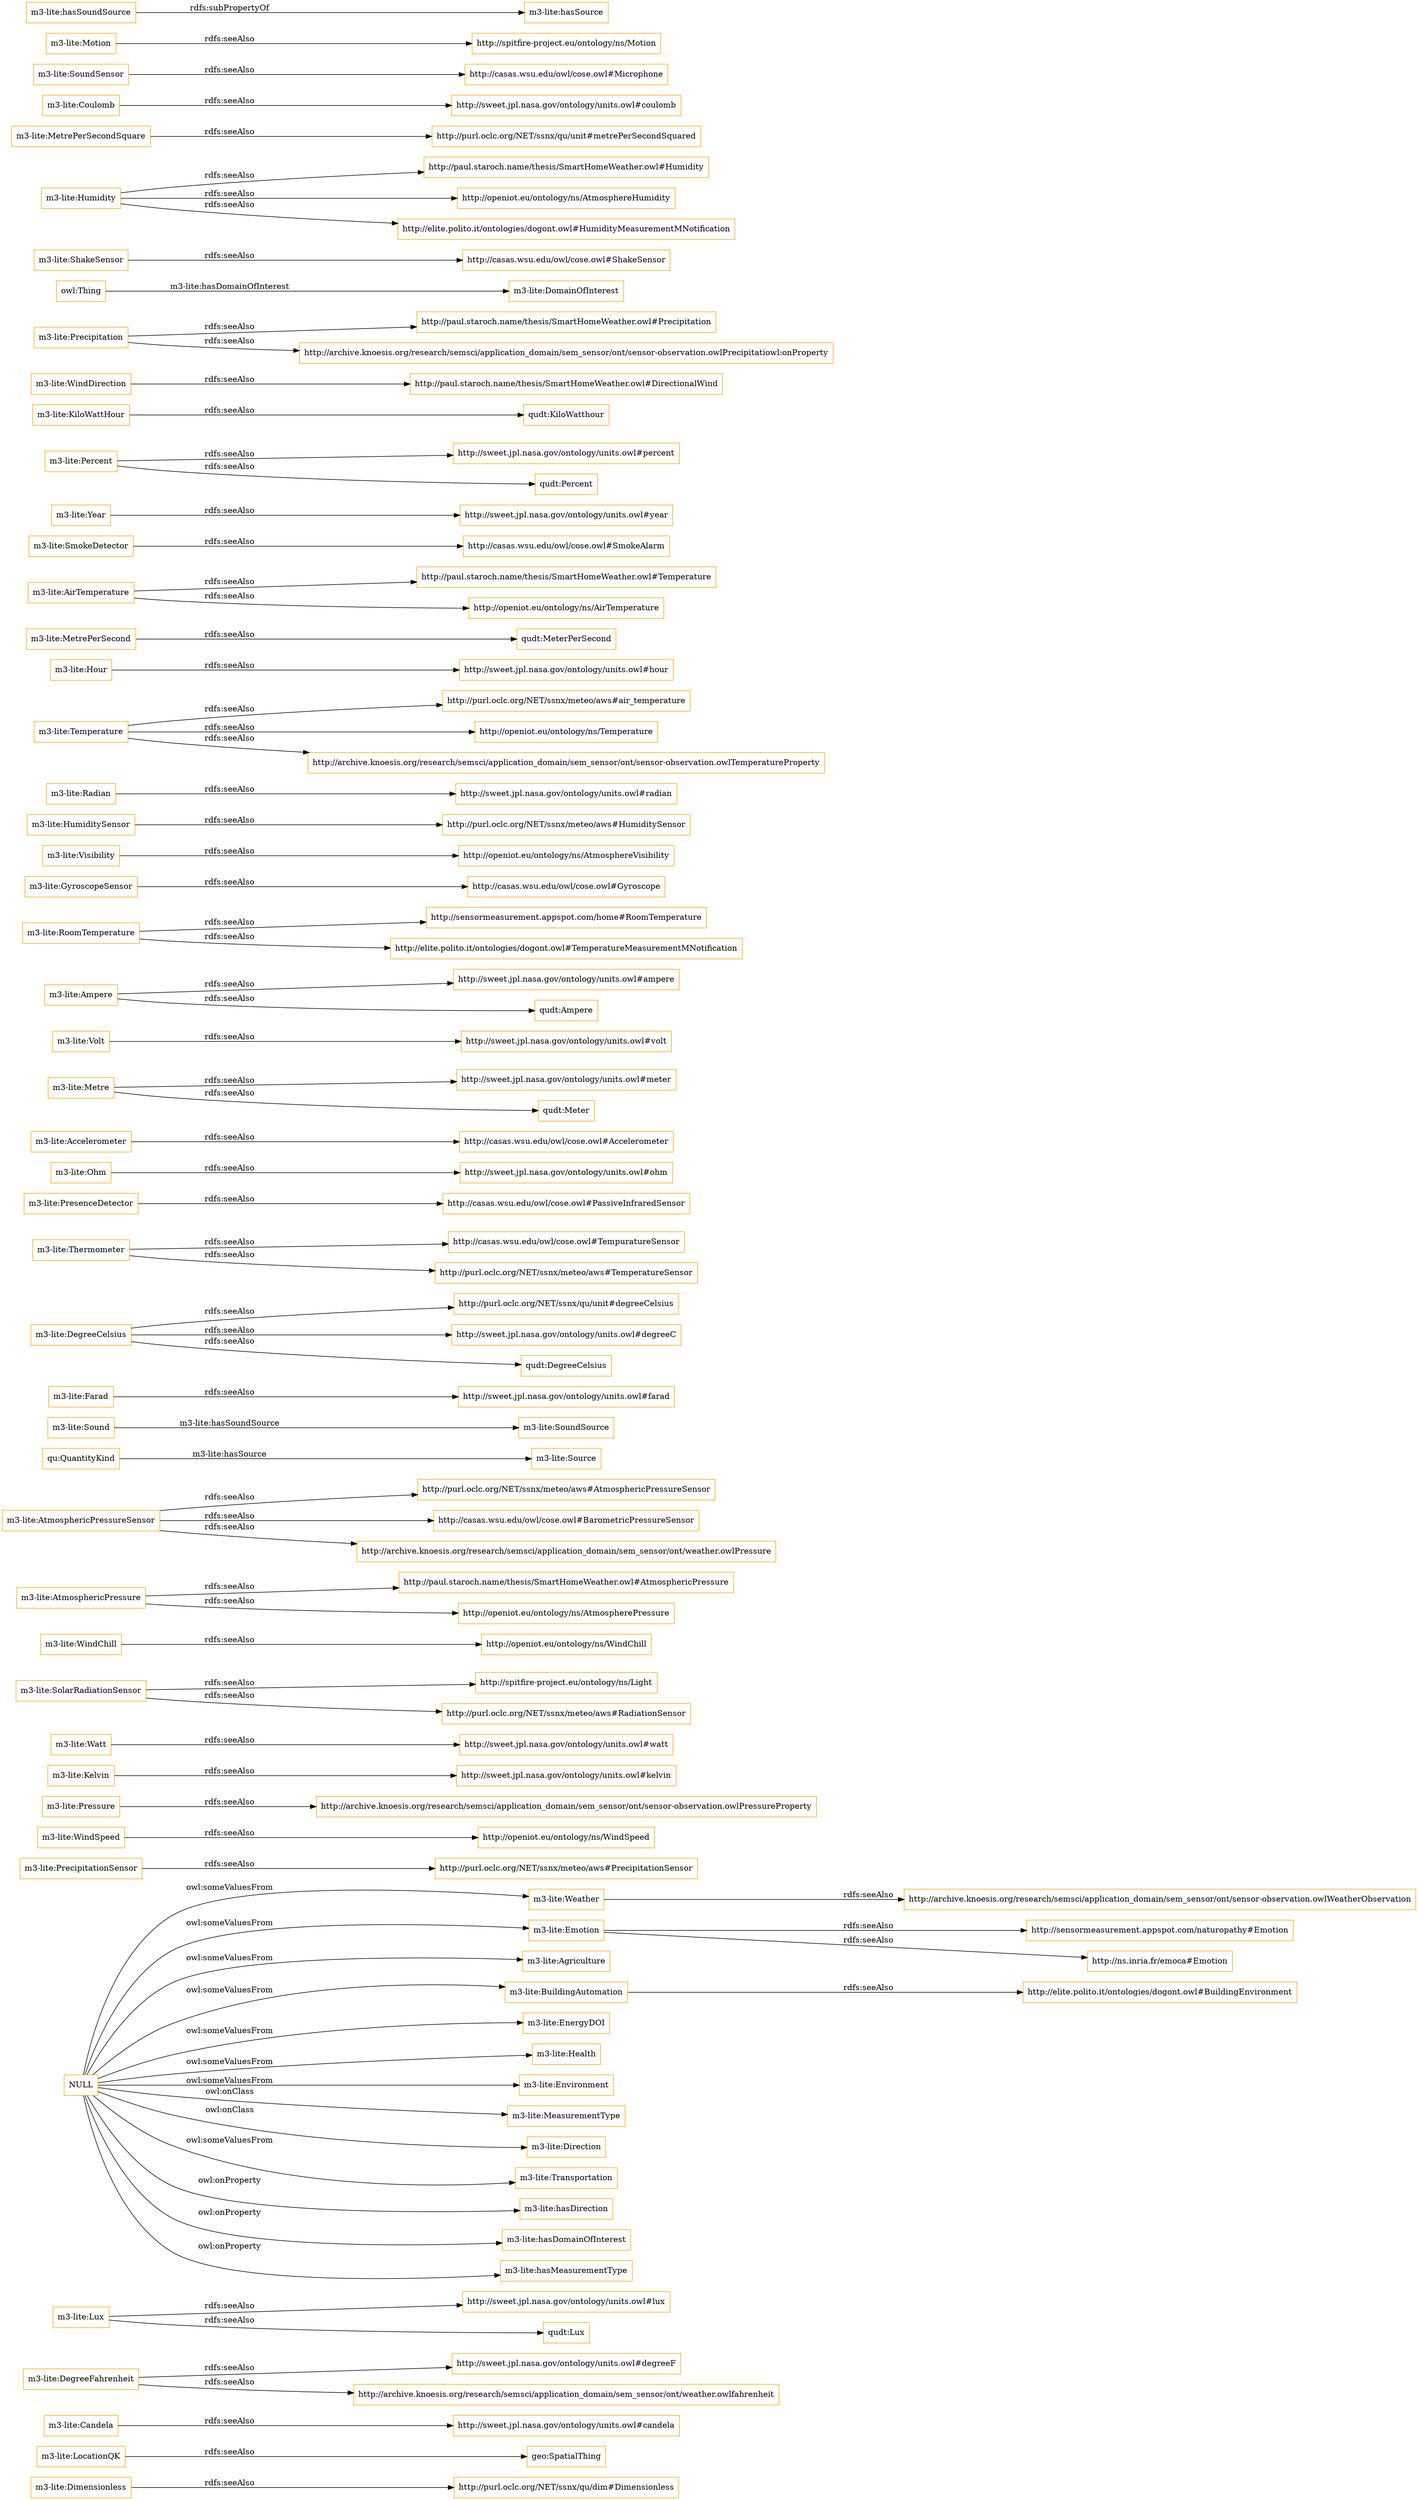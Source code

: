 digraph ar2dtool_diagram { 
rankdir=LR;
size="1501"
node [shape = rectangle, color="orange"]; "m3-lite:Dimensionless" "m3-lite:LocationQK" "m3-lite:Candela" "m3-lite:DegreeFahrenheit" "m3-lite:Lux" "m3-lite:Weather" "m3-lite:PrecipitationSensor" "m3-lite:WindSpeed" "m3-lite:Pressure" "m3-lite:Kelvin" "m3-lite:Watt" "m3-lite:SolarRadiationSensor" "m3-lite:WindChill" "m3-lite:AtmosphericPressure" "m3-lite:AtmosphericPressureSensor" "qu:QuantityKind" "m3-lite:SoundSource" "m3-lite:Farad" "m3-lite:DegreeCelsius" "m3-lite:Thermometer" "m3-lite:PresenceDetector" "m3-lite:Ohm" "m3-lite:Accelerometer" "m3-lite:Metre" "m3-lite:Volt" "m3-lite:Ampere" "m3-lite:RoomTemperature" "m3-lite:GyroscopeSensor" "m3-lite:Emotion" "m3-lite:Visibility" "m3-lite:Agriculture" "m3-lite:HumiditySensor" "m3-lite:Radian" "m3-lite:Temperature" "m3-lite:Hour" "m3-lite:BuildingAutomation" "m3-lite:MetrePerSecond" "m3-lite:AirTemperature" "m3-lite:SmokeDetector" "m3-lite:Year" "m3-lite:EnergyDOI" "m3-lite:Sound" "m3-lite:Percent" "m3-lite:Health" "m3-lite:KiloWattHour" "m3-lite:WindDirection" "m3-lite:Precipitation" "m3-lite:Environment" "m3-lite:DomainOfInterest" "m3-lite:ShakeSensor" "m3-lite:Humidity" "m3-lite:MetrePerSecondSquare" "m3-lite:Coulomb" "m3-lite:MeasurementType" "m3-lite:Direction" "m3-lite:Transportation" "m3-lite:Source" "m3-lite:SoundSensor" "m3-lite:Motion" ; /*classes style*/
	"m3-lite:WindSpeed" -> "http://openiot.eu/ontology/ns/WindSpeed" [ label = "rdfs:seeAlso" ];
	"m3-lite:DegreeCelsius" -> "http://purl.oclc.org/NET/ssnx/qu/unit#degreeCelsius" [ label = "rdfs:seeAlso" ];
	"m3-lite:DegreeCelsius" -> "http://sweet.jpl.nasa.gov/ontology/units.owl#degreeC" [ label = "rdfs:seeAlso" ];
	"m3-lite:DegreeCelsius" -> "qudt:DegreeCelsius" [ label = "rdfs:seeAlso" ];
	"m3-lite:Accelerometer" -> "http://casas.wsu.edu/owl/cose.owl#Accelerometer" [ label = "rdfs:seeAlso" ];
	"m3-lite:Kelvin" -> "http://sweet.jpl.nasa.gov/ontology/units.owl#kelvin" [ label = "rdfs:seeAlso" ];
	"m3-lite:Visibility" -> "http://openiot.eu/ontology/ns/AtmosphereVisibility" [ label = "rdfs:seeAlso" ];
	"m3-lite:Farad" -> "http://sweet.jpl.nasa.gov/ontology/units.owl#farad" [ label = "rdfs:seeAlso" ];
	"m3-lite:Dimensionless" -> "http://purl.oclc.org/NET/ssnx/qu/dim#Dimensionless" [ label = "rdfs:seeAlso" ];
	"m3-lite:Ohm" -> "http://sweet.jpl.nasa.gov/ontology/units.owl#ohm" [ label = "rdfs:seeAlso" ];
	"m3-lite:Motion" -> "http://spitfire-project.eu/ontology/ns/Motion" [ label = "rdfs:seeAlso" ];
	"m3-lite:Hour" -> "http://sweet.jpl.nasa.gov/ontology/units.owl#hour" [ label = "rdfs:seeAlso" ];
	"m3-lite:LocationQK" -> "geo:SpatialThing" [ label = "rdfs:seeAlso" ];
	"m3-lite:HumiditySensor" -> "http://purl.oclc.org/NET/ssnx/meteo/aws#HumiditySensor" [ label = "rdfs:seeAlso" ];
	"m3-lite:Percent" -> "http://sweet.jpl.nasa.gov/ontology/units.owl#percent" [ label = "rdfs:seeAlso" ];
	"m3-lite:Percent" -> "qudt:Percent" [ label = "rdfs:seeAlso" ];
	"m3-lite:Candela" -> "http://sweet.jpl.nasa.gov/ontology/units.owl#candela" [ label = "rdfs:seeAlso" ];
	"m3-lite:Weather" -> "http://archive.knoesis.org/research/semsci/application_domain/sem_sensor/ont/sensor-observation.owlWeatherObservation" [ label = "rdfs:seeAlso" ];
	"m3-lite:WindDirection" -> "http://paul.staroch.name/thesis/SmartHomeWeather.owl#DirectionalWind" [ label = "rdfs:seeAlso" ];
	"m3-lite:Pressure" -> "http://archive.knoesis.org/research/semsci/application_domain/sem_sensor/ont/sensor-observation.owlPressureProperty" [ label = "rdfs:seeAlso" ];
	"m3-lite:PresenceDetector" -> "http://casas.wsu.edu/owl/cose.owl#PassiveInfraredSensor" [ label = "rdfs:seeAlso" ];
	"m3-lite:Humidity" -> "http://paul.staroch.name/thesis/SmartHomeWeather.owl#Humidity" [ label = "rdfs:seeAlso" ];
	"m3-lite:Humidity" -> "http://openiot.eu/ontology/ns/AtmosphereHumidity" [ label = "rdfs:seeAlso" ];
	"m3-lite:Humidity" -> "http://elite.polito.it/ontologies/dogont.owl#HumidityMeasurementMNotification" [ label = "rdfs:seeAlso" ];
	"m3-lite:Watt" -> "http://sweet.jpl.nasa.gov/ontology/units.owl#watt" [ label = "rdfs:seeAlso" ];
	"m3-lite:SmokeDetector" -> "http://casas.wsu.edu/owl/cose.owl#SmokeAlarm" [ label = "rdfs:seeAlso" ];
	"m3-lite:Temperature" -> "http://purl.oclc.org/NET/ssnx/meteo/aws#air_temperature" [ label = "rdfs:seeAlso" ];
	"m3-lite:Temperature" -> "http://openiot.eu/ontology/ns/Temperature" [ label = "rdfs:seeAlso" ];
	"m3-lite:Temperature" -> "http://archive.knoesis.org/research/semsci/application_domain/sem_sensor/ont/sensor-observation.owlTemperatureProperty" [ label = "rdfs:seeAlso" ];
	"m3-lite:Radian" -> "http://sweet.jpl.nasa.gov/ontology/units.owl#radian" [ label = "rdfs:seeAlso" ];
	"m3-lite:Lux" -> "http://sweet.jpl.nasa.gov/ontology/units.owl#lux" [ label = "rdfs:seeAlso" ];
	"m3-lite:Lux" -> "qudt:Lux" [ label = "rdfs:seeAlso" ];
	"m3-lite:Precipitation" -> "http://paul.staroch.name/thesis/SmartHomeWeather.owl#Precipitation" [ label = "rdfs:seeAlso" ];
	"m3-lite:Precipitation" -> "http://archive.knoesis.org/research/semsci/application_domain/sem_sensor/ont/sensor-observation.owlPrecipitatiowl:onProperty" [ label = "rdfs:seeAlso" ];
	"m3-lite:Coulomb" -> "http://sweet.jpl.nasa.gov/ontology/units.owl#coulomb" [ label = "rdfs:seeAlso" ];
	"NULL" -> "m3-lite:Weather" [ label = "owl:someValuesFrom" ];
	"NULL" -> "m3-lite:EnergyDOI" [ label = "owl:someValuesFrom" ];
	"NULL" -> "m3-lite:Agriculture" [ label = "owl:someValuesFrom" ];
	"NULL" -> "m3-lite:Health" [ label = "owl:someValuesFrom" ];
	"NULL" -> "m3-lite:MeasurementType" [ label = "owl:onClass" ];
	"NULL" -> "m3-lite:hasDirection" [ label = "owl:onProperty" ];
	"NULL" -> "m3-lite:Transportation" [ label = "owl:someValuesFrom" ];
	"NULL" -> "m3-lite:Environment" [ label = "owl:someValuesFrom" ];
	"NULL" -> "m3-lite:Direction" [ label = "owl:onClass" ];
	"NULL" -> "m3-lite:hasDomainOfInterest" [ label = "owl:onProperty" ];
	"NULL" -> "m3-lite:BuildingAutomation" [ label = "owl:someValuesFrom" ];
	"NULL" -> "m3-lite:Emotion" [ label = "owl:someValuesFrom" ];
	"NULL" -> "m3-lite:hasMeasurementType" [ label = "owl:onProperty" ];
	"m3-lite:Volt" -> "http://sweet.jpl.nasa.gov/ontology/units.owl#volt" [ label = "rdfs:seeAlso" ];
	"m3-lite:AirTemperature" -> "http://paul.staroch.name/thesis/SmartHomeWeather.owl#Temperature" [ label = "rdfs:seeAlso" ];
	"m3-lite:AirTemperature" -> "http://openiot.eu/ontology/ns/AirTemperature" [ label = "rdfs:seeAlso" ];
	"m3-lite:Emotion" -> "http://sensormeasurement.appspot.com/naturopathy#Emotion" [ label = "rdfs:seeAlso" ];
	"m3-lite:Emotion" -> "http://ns.inria.fr/emoca#Emotion" [ label = "rdfs:seeAlso" ];
	"m3-lite:Thermometer" -> "http://casas.wsu.edu/owl/cose.owl#TempuratureSensor" [ label = "rdfs:seeAlso" ];
	"m3-lite:Thermometer" -> "http://purl.oclc.org/NET/ssnx/meteo/aws#TemperatureSensor" [ label = "rdfs:seeAlso" ];
	"m3-lite:KiloWattHour" -> "qudt:KiloWatthour" [ label = "rdfs:seeAlso" ];
	"m3-lite:DegreeFahrenheit" -> "http://sweet.jpl.nasa.gov/ontology/units.owl#degreeF" [ label = "rdfs:seeAlso" ];
	"m3-lite:DegreeFahrenheit" -> "http://archive.knoesis.org/research/semsci/application_domain/sem_sensor/ont/weather.owlfahrenheit" [ label = "rdfs:seeAlso" ];
	"m3-lite:MetrePerSecondSquare" -> "http://purl.oclc.org/NET/ssnx/qu/unit#metrePerSecondSquared" [ label = "rdfs:seeAlso" ];
	"m3-lite:SolarRadiationSensor" -> "http://spitfire-project.eu/ontology/ns/Light" [ label = "rdfs:seeAlso" ];
	"m3-lite:SolarRadiationSensor" -> "http://purl.oclc.org/NET/ssnx/meteo/aws#RadiationSensor" [ label = "rdfs:seeAlso" ];
	"m3-lite:Metre" -> "http://sweet.jpl.nasa.gov/ontology/units.owl#meter" [ label = "rdfs:seeAlso" ];
	"m3-lite:Metre" -> "qudt:Meter" [ label = "rdfs:seeAlso" ];
	"m3-lite:GyroscopeSensor" -> "http://casas.wsu.edu/owl/cose.owl#Gyroscope" [ label = "rdfs:seeAlso" ];
	"m3-lite:SoundSensor" -> "http://casas.wsu.edu/owl/cose.owl#Microphone" [ label = "rdfs:seeAlso" ];
	"m3-lite:AtmosphericPressureSensor" -> "http://purl.oclc.org/NET/ssnx/meteo/aws#AtmosphericPressureSensor" [ label = "rdfs:seeAlso" ];
	"m3-lite:AtmosphericPressureSensor" -> "http://casas.wsu.edu/owl/cose.owl#BarometricPressureSensor" [ label = "rdfs:seeAlso" ];
	"m3-lite:AtmosphericPressureSensor" -> "http://archive.knoesis.org/research/semsci/application_domain/sem_sensor/ont/weather.owlPressure" [ label = "rdfs:seeAlso" ];
	"m3-lite:AtmosphericPressure" -> "http://paul.staroch.name/thesis/SmartHomeWeather.owl#AtmosphericPressure" [ label = "rdfs:seeAlso" ];
	"m3-lite:AtmosphericPressure" -> "http://openiot.eu/ontology/ns/AtmospherePressure" [ label = "rdfs:seeAlso" ];
	"m3-lite:Ampere" -> "http://sweet.jpl.nasa.gov/ontology/units.owl#ampere" [ label = "rdfs:seeAlso" ];
	"m3-lite:Ampere" -> "qudt:Ampere" [ label = "rdfs:seeAlso" ];
	"m3-lite:MetrePerSecond" -> "qudt:MeterPerSecond" [ label = "rdfs:seeAlso" ];
	"m3-lite:PrecipitationSensor" -> "http://purl.oclc.org/NET/ssnx/meteo/aws#PrecipitationSensor" [ label = "rdfs:seeAlso" ];
	"m3-lite:WindChill" -> "http://openiot.eu/ontology/ns/WindChill" [ label = "rdfs:seeAlso" ];
	"m3-lite:BuildingAutomation" -> "http://elite.polito.it/ontologies/dogont.owl#BuildingEnvironment" [ label = "rdfs:seeAlso" ];
	"m3-lite:RoomTemperature" -> "http://sensormeasurement.appspot.com/home#RoomTemperature" [ label = "rdfs:seeAlso" ];
	"m3-lite:RoomTemperature" -> "http://elite.polito.it/ontologies/dogont.owl#TemperatureMeasurementMNotification" [ label = "rdfs:seeAlso" ];
	"m3-lite:ShakeSensor" -> "http://casas.wsu.edu/owl/cose.owl#ShakeSensor" [ label = "rdfs:seeAlso" ];
	"m3-lite:Year" -> "http://sweet.jpl.nasa.gov/ontology/units.owl#year" [ label = "rdfs:seeAlso" ];
	"m3-lite:hasSoundSource" -> "m3-lite:hasSource" [ label = "rdfs:subPropertyOf" ];
	"qu:QuantityKind" -> "m3-lite:Source" [ label = "m3-lite:hasSource" ];
	"owl:Thing" -> "m3-lite:DomainOfInterest" [ label = "m3-lite:hasDomainOfInterest" ];
	"m3-lite:Sound" -> "m3-lite:SoundSource" [ label = "m3-lite:hasSoundSource" ];

}
